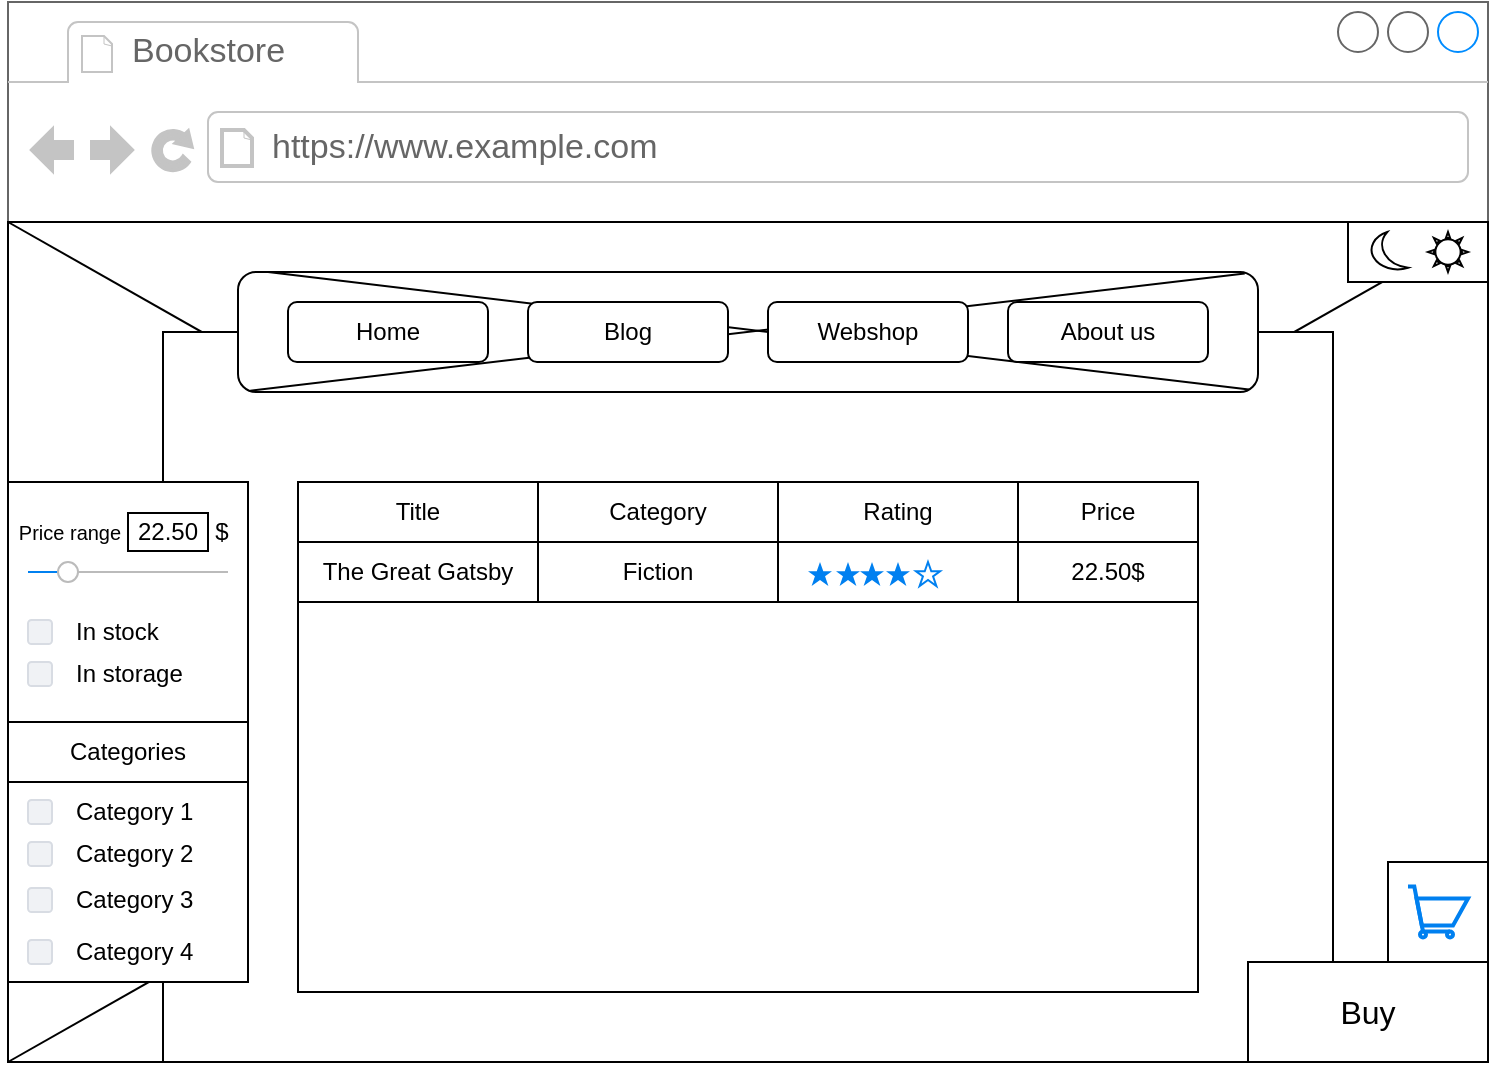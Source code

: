 <mxfile version="24.0.4" type="device">
  <diagram name="Page-1" id="2cc2dc42-3aac-f2a9-1cec-7a8b7cbee084">
    <mxGraphModel dx="1500" dy="899" grid="1" gridSize="10" guides="1" tooltips="1" connect="1" arrows="1" fold="1" page="1" pageScale="1" pageWidth="1100" pageHeight="850" background="none" math="0" shadow="0">
      <root>
        <mxCell id="0" />
        <mxCell id="1" parent="0" />
        <mxCell id="ZNkZt2BZPGhR_4YF77qX-10" value="" style="strokeWidth=1;shadow=0;dashed=0;align=center;html=1;shape=mxgraph.mockup.containers.browserWindow;rSize=0;strokeColor=#666666;strokeColor2=#008cff;strokeColor3=#c4c4c4;mainText=,;recursiveResize=0;" parent="1" vertex="1">
          <mxGeometry x="130" y="110" width="740" height="530" as="geometry" />
        </mxCell>
        <mxCell id="ZNkZt2BZPGhR_4YF77qX-11" value="Bookstore" style="strokeWidth=1;shadow=0;dashed=0;align=center;html=1;shape=mxgraph.mockup.containers.anchor;fontSize=17;fontColor=#666666;align=left;whiteSpace=wrap;" parent="ZNkZt2BZPGhR_4YF77qX-10" vertex="1">
          <mxGeometry x="60" y="12" width="110" height="26" as="geometry" />
        </mxCell>
        <mxCell id="ZNkZt2BZPGhR_4YF77qX-12" value="https://www.example.com" style="strokeWidth=1;shadow=0;dashed=0;align=center;html=1;shape=mxgraph.mockup.containers.anchor;rSize=0;fontSize=17;fontColor=#666666;align=left;" parent="ZNkZt2BZPGhR_4YF77qX-10" vertex="1">
          <mxGeometry x="130" y="60" width="250" height="26" as="geometry" />
        </mxCell>
        <mxCell id="ZNkZt2BZPGhR_4YF77qX-13" value="" style="rounded=0;whiteSpace=wrap;html=1;" parent="ZNkZt2BZPGhR_4YF77qX-10" vertex="1">
          <mxGeometry y="110" width="740" height="420" as="geometry" />
        </mxCell>
        <mxCell id="ZNkZt2BZPGhR_4YF77qX-14" value="" style="endArrow=none;html=1;rounded=0;entryX=1;entryY=0;entryDx=0;entryDy=0;exitX=0;exitY=1;exitDx=0;exitDy=0;" parent="ZNkZt2BZPGhR_4YF77qX-10" source="ZNkZt2BZPGhR_4YF77qX-33" target="ZNkZt2BZPGhR_4YF77qX-13" edge="1">
          <mxGeometry width="50" height="50" relative="1" as="geometry">
            <mxPoint x="350" y="420" as="sourcePoint" />
            <mxPoint x="400" y="370" as="targetPoint" />
          </mxGeometry>
        </mxCell>
        <mxCell id="ZNkZt2BZPGhR_4YF77qX-15" value="" style="endArrow=none;html=1;rounded=0;entryX=0;entryY=0;entryDx=0;entryDy=0;exitX=1;exitY=1;exitDx=0;exitDy=0;" parent="ZNkZt2BZPGhR_4YF77qX-10" source="ZNkZt2BZPGhR_4YF77qX-13" target="ZNkZt2BZPGhR_4YF77qX-13" edge="1">
          <mxGeometry width="50" height="50" relative="1" as="geometry">
            <mxPoint x="350" y="420" as="sourcePoint" />
            <mxPoint x="400" y="370" as="targetPoint" />
          </mxGeometry>
        </mxCell>
        <mxCell id="ZNkZt2BZPGhR_4YF77qX-34" value="" style="endArrow=none;html=1;rounded=0;entryX=1;entryY=0;entryDx=0;entryDy=0;exitX=0;exitY=1;exitDx=0;exitDy=0;" parent="ZNkZt2BZPGhR_4YF77qX-10" source="ZNkZt2BZPGhR_4YF77qX-13" target="ZNkZt2BZPGhR_4YF77qX-33" edge="1">
          <mxGeometry width="50" height="50" relative="1" as="geometry">
            <mxPoint x="130" y="630" as="sourcePoint" />
            <mxPoint x="870" y="210" as="targetPoint" />
          </mxGeometry>
        </mxCell>
        <mxCell id="ZNkZt2BZPGhR_4YF77qX-16" value="" style="rounded=0;whiteSpace=wrap;html=1;" parent="ZNkZt2BZPGhR_4YF77qX-10" vertex="1">
          <mxGeometry x="77.5" y="165" width="585" height="365" as="geometry" />
        </mxCell>
        <mxCell id="ZNkZt2BZPGhR_4YF77qX-19" value="" style="rounded=1;whiteSpace=wrap;html=1;" parent="ZNkZt2BZPGhR_4YF77qX-10" vertex="1">
          <mxGeometry x="115" y="135" width="510" height="60" as="geometry" />
        </mxCell>
        <mxCell id="ZNkZt2BZPGhR_4YF77qX-20" value="" style="endArrow=none;html=1;rounded=0;entryX=0.987;entryY=0.012;entryDx=0;entryDy=0;exitX=0.012;exitY=0.989;exitDx=0;exitDy=0;entryPerimeter=0;exitPerimeter=0;" parent="ZNkZt2BZPGhR_4YF77qX-10" source="ZNkZt2BZPGhR_4YF77qX-19" target="ZNkZt2BZPGhR_4YF77qX-19" edge="1">
          <mxGeometry width="50" height="50" relative="1" as="geometry">
            <mxPoint x="400" y="360" as="sourcePoint" />
            <mxPoint x="450" y="310" as="targetPoint" />
          </mxGeometry>
        </mxCell>
        <mxCell id="ZNkZt2BZPGhR_4YF77qX-21" value="" style="endArrow=none;html=1;rounded=0;entryX=0;entryY=0;entryDx=0;entryDy=0;exitX=0.991;exitY=0.98;exitDx=0;exitDy=0;exitPerimeter=0;" parent="ZNkZt2BZPGhR_4YF77qX-10" source="ZNkZt2BZPGhR_4YF77qX-19" edge="1">
          <mxGeometry width="50" height="50" relative="1" as="geometry">
            <mxPoint x="495" y="180" as="sourcePoint" />
            <mxPoint x="130.0" y="135" as="targetPoint" />
          </mxGeometry>
        </mxCell>
        <mxCell id="ZNkZt2BZPGhR_4YF77qX-22" value="Home" style="rounded=1;whiteSpace=wrap;html=1;" parent="ZNkZt2BZPGhR_4YF77qX-10" vertex="1">
          <mxGeometry x="140" y="150" width="100" height="30" as="geometry" />
        </mxCell>
        <mxCell id="ZNkZt2BZPGhR_4YF77qX-23" value="Blog" style="rounded=1;whiteSpace=wrap;html=1;" parent="ZNkZt2BZPGhR_4YF77qX-10" vertex="1">
          <mxGeometry x="260" y="150" width="100" height="30" as="geometry" />
        </mxCell>
        <mxCell id="ZNkZt2BZPGhR_4YF77qX-26" value="Webshop" style="rounded=1;whiteSpace=wrap;html=1;" parent="ZNkZt2BZPGhR_4YF77qX-10" vertex="1">
          <mxGeometry x="380" y="150" width="100" height="30" as="geometry" />
        </mxCell>
        <mxCell id="ZNkZt2BZPGhR_4YF77qX-31" value="About us" style="rounded=1;whiteSpace=wrap;html=1;" parent="ZNkZt2BZPGhR_4YF77qX-10" vertex="1">
          <mxGeometry x="500" y="150" width="100" height="30" as="geometry" />
        </mxCell>
        <mxCell id="ZNkZt2BZPGhR_4YF77qX-33" value="" style="rounded=0;whiteSpace=wrap;html=1;" parent="ZNkZt2BZPGhR_4YF77qX-10" vertex="1">
          <mxGeometry x="670" y="110" width="70" height="30" as="geometry" />
        </mxCell>
        <mxCell id="ZNkZt2BZPGhR_4YF77qX-36" value="" style="verticalLabelPosition=bottom;verticalAlign=top;html=1;shape=mxgraph.basic.moon" parent="ZNkZt2BZPGhR_4YF77qX-10" vertex="1">
          <mxGeometry x="680" y="115" width="20" height="20" as="geometry" />
        </mxCell>
        <mxCell id="ZNkZt2BZPGhR_4YF77qX-37" value="" style="verticalLabelPosition=bottom;verticalAlign=top;html=1;shape=mxgraph.basic.sun" parent="ZNkZt2BZPGhR_4YF77qX-10" vertex="1">
          <mxGeometry x="710" y="115" width="20" height="20" as="geometry" />
        </mxCell>
        <mxCell id="ZjC0xqu8nmLRP63CI6bb-12" value="" style="rounded=0;whiteSpace=wrap;html=1;" vertex="1" parent="ZNkZt2BZPGhR_4YF77qX-10">
          <mxGeometry x="145" y="240" width="450" height="255" as="geometry" />
        </mxCell>
        <mxCell id="ZjC0xqu8nmLRP63CI6bb-13" value="Buy" style="rounded=0;whiteSpace=wrap;html=1;fontSize=16;" vertex="1" parent="ZNkZt2BZPGhR_4YF77qX-10">
          <mxGeometry x="620" y="480" width="120" height="50" as="geometry" />
        </mxCell>
        <mxCell id="ZjC0xqu8nmLRP63CI6bb-15" value="" style="group" vertex="1" connectable="0" parent="ZNkZt2BZPGhR_4YF77qX-10">
          <mxGeometry y="360" width="120" height="130" as="geometry" />
        </mxCell>
        <mxCell id="ZjC0xqu8nmLRP63CI6bb-1" value="" style="rounded=0;whiteSpace=wrap;html=1;" vertex="1" parent="ZjC0xqu8nmLRP63CI6bb-15">
          <mxGeometry width="120" height="130" as="geometry" />
        </mxCell>
        <mxCell id="ZjC0xqu8nmLRP63CI6bb-6" value="Categories" style="rounded=0;whiteSpace=wrap;html=1;" vertex="1" parent="ZjC0xqu8nmLRP63CI6bb-15">
          <mxGeometry width="120" height="30" as="geometry" />
        </mxCell>
        <mxCell id="ZjC0xqu8nmLRP63CI6bb-7" value="Category 1" style="rounded=1;fillColor=#F0F2F5;strokeColor=#D8DCE3;align=left;verticalAlign=middle;fontStyle=0;fontSize=12;labelPosition=right;verticalLabelPosition=middle;spacingLeft=10;html=1;shadow=0;dashed=0" vertex="1" parent="ZjC0xqu8nmLRP63CI6bb-15">
          <mxGeometry x="10" y="39" width="12" height="12" as="geometry" />
        </mxCell>
        <mxCell id="ZjC0xqu8nmLRP63CI6bb-9" value="Category 2" style="rounded=1;fillColor=#F0F2F5;strokeColor=#D8DCE3;align=left;verticalAlign=middle;fontStyle=0;fontSize=12;labelPosition=right;verticalLabelPosition=middle;spacingLeft=10;html=1;shadow=0;dashed=0" vertex="1" parent="ZjC0xqu8nmLRP63CI6bb-15">
          <mxGeometry x="10" y="60" width="12" height="12" as="geometry" />
        </mxCell>
        <mxCell id="ZjC0xqu8nmLRP63CI6bb-10" value="Category 3" style="rounded=1;fillColor=#F0F2F5;strokeColor=#D8DCE3;align=left;verticalAlign=middle;fontStyle=0;fontSize=12;labelPosition=right;verticalLabelPosition=middle;spacingLeft=10;html=1;shadow=0;dashed=0" vertex="1" parent="ZjC0xqu8nmLRP63CI6bb-15">
          <mxGeometry x="10" y="83" width="12" height="12" as="geometry" />
        </mxCell>
        <mxCell id="ZjC0xqu8nmLRP63CI6bb-11" value="Category 4" style="rounded=1;fillColor=#F0F2F5;strokeColor=#D8DCE3;align=left;verticalAlign=middle;fontStyle=0;fontSize=12;labelPosition=right;verticalLabelPosition=middle;spacingLeft=10;html=1;shadow=0;dashed=0" vertex="1" parent="ZjC0xqu8nmLRP63CI6bb-15">
          <mxGeometry x="10" y="109" width="12" height="12" as="geometry" />
        </mxCell>
        <mxCell id="ZjC0xqu8nmLRP63CI6bb-14" value="" style="rounded=0;whiteSpace=wrap;html=1;" vertex="1" parent="ZNkZt2BZPGhR_4YF77qX-10">
          <mxGeometry y="240" width="120" height="120" as="geometry" />
        </mxCell>
        <mxCell id="ZjC0xqu8nmLRP63CI6bb-16" value="In stock" style="rounded=1;fillColor=#F0F2F5;strokeColor=#D8DCE3;align=left;verticalAlign=middle;fontStyle=0;fontSize=12;labelPosition=right;verticalLabelPosition=middle;spacingLeft=10;html=1;shadow=0;dashed=0" vertex="1" parent="ZNkZt2BZPGhR_4YF77qX-10">
          <mxGeometry x="10" y="309" width="12" height="12" as="geometry" />
        </mxCell>
        <mxCell id="ZjC0xqu8nmLRP63CI6bb-17" value="In storage" style="rounded=1;fillColor=#F0F2F5;strokeColor=#D8DCE3;align=left;verticalAlign=middle;fontStyle=0;fontSize=12;labelPosition=right;verticalLabelPosition=middle;spacingLeft=10;html=1;shadow=0;dashed=0" vertex="1" parent="ZNkZt2BZPGhR_4YF77qX-10">
          <mxGeometry x="10" y="330" width="12" height="12" as="geometry" />
        </mxCell>
        <mxCell id="ZjC0xqu8nmLRP63CI6bb-19" value="" style="html=1;verticalLabelPosition=bottom;labelBackgroundColor=#ffffff;verticalAlign=top;shadow=0;dashed=0;strokeWidth=1;shape=mxgraph.ios7ui.slider;barPos=20;strokeColor=#0080f0;strokeColor2=#a0a0a0;" vertex="1" parent="ZNkZt2BZPGhR_4YF77qX-10">
          <mxGeometry x="10" y="280" width="100" height="10" as="geometry" />
        </mxCell>
        <mxCell id="ZjC0xqu8nmLRP63CI6bb-20" value="22.50" style="rounded=0;whiteSpace=wrap;html=1;" vertex="1" parent="ZNkZt2BZPGhR_4YF77qX-10">
          <mxGeometry x="60" y="255.5" width="40" height="19" as="geometry" />
        </mxCell>
        <mxCell id="ZjC0xqu8nmLRP63CI6bb-21" value="$" style="text;html=1;align=center;verticalAlign=middle;whiteSpace=wrap;rounded=0;" vertex="1" parent="ZNkZt2BZPGhR_4YF77qX-10">
          <mxGeometry x="77" y="250" width="60" height="30" as="geometry" />
        </mxCell>
        <mxCell id="ZjC0xqu8nmLRP63CI6bb-22" value="Price range" style="text;html=1;align=center;verticalAlign=middle;whiteSpace=wrap;rounded=0;fontSize=10;" vertex="1" parent="ZNkZt2BZPGhR_4YF77qX-10">
          <mxGeometry x="-4" y="250" width="70" height="30" as="geometry" />
        </mxCell>
        <mxCell id="ZjC0xqu8nmLRP63CI6bb-23" value="Title" style="rounded=0;whiteSpace=wrap;html=1;" vertex="1" parent="ZNkZt2BZPGhR_4YF77qX-10">
          <mxGeometry x="145" y="240" width="120" height="30" as="geometry" />
        </mxCell>
        <mxCell id="ZjC0xqu8nmLRP63CI6bb-24" value="Category" style="rounded=0;whiteSpace=wrap;html=1;" vertex="1" parent="ZNkZt2BZPGhR_4YF77qX-10">
          <mxGeometry x="265" y="240" width="120" height="30" as="geometry" />
        </mxCell>
        <mxCell id="ZjC0xqu8nmLRP63CI6bb-25" value="Rating" style="rounded=0;whiteSpace=wrap;html=1;" vertex="1" parent="ZNkZt2BZPGhR_4YF77qX-10">
          <mxGeometry x="385" y="240" width="120" height="30" as="geometry" />
        </mxCell>
        <mxCell id="ZjC0xqu8nmLRP63CI6bb-26" value="Price" style="rounded=0;whiteSpace=wrap;html=1;" vertex="1" parent="ZNkZt2BZPGhR_4YF77qX-10">
          <mxGeometry x="505" y="240" width="90" height="30" as="geometry" />
        </mxCell>
        <mxCell id="ZjC0xqu8nmLRP63CI6bb-31" value="" style="group" vertex="1" connectable="0" parent="ZNkZt2BZPGhR_4YF77qX-10">
          <mxGeometry x="145" y="270" width="450" height="37" as="geometry" />
        </mxCell>
        <mxCell id="ZjC0xqu8nmLRP63CI6bb-38" value="" style="group" vertex="1" connectable="0" parent="ZjC0xqu8nmLRP63CI6bb-31">
          <mxGeometry width="450" height="30" as="geometry" />
        </mxCell>
        <mxCell id="ZjC0xqu8nmLRP63CI6bb-27" value="The Great Gatsby" style="rounded=0;whiteSpace=wrap;html=1;" vertex="1" parent="ZjC0xqu8nmLRP63CI6bb-38">
          <mxGeometry width="120" height="30" as="geometry" />
        </mxCell>
        <mxCell id="ZjC0xqu8nmLRP63CI6bb-28" value="Fiction" style="rounded=0;whiteSpace=wrap;html=1;" vertex="1" parent="ZjC0xqu8nmLRP63CI6bb-38">
          <mxGeometry x="120" width="120" height="30" as="geometry" />
        </mxCell>
        <mxCell id="ZjC0xqu8nmLRP63CI6bb-29" value="" style="rounded=0;whiteSpace=wrap;html=1;" vertex="1" parent="ZjC0xqu8nmLRP63CI6bb-38">
          <mxGeometry x="240" width="120" height="30" as="geometry" />
        </mxCell>
        <mxCell id="ZjC0xqu8nmLRP63CI6bb-30" value="22.50$" style="rounded=0;whiteSpace=wrap;html=1;" vertex="1" parent="ZjC0xqu8nmLRP63CI6bb-38">
          <mxGeometry x="360" width="90" height="30" as="geometry" />
        </mxCell>
        <mxCell id="ZjC0xqu8nmLRP63CI6bb-37" value="" style="group" vertex="1" connectable="0" parent="ZjC0xqu8nmLRP63CI6bb-38">
          <mxGeometry x="255" y="10" width="66" height="12" as="geometry" />
        </mxCell>
        <mxCell id="ZjC0xqu8nmLRP63CI6bb-32" value="" style="html=1;verticalLabelPosition=bottom;labelBackgroundColor=#ffffff;verticalAlign=top;shadow=0;dashed=0;strokeWidth=2;shape=mxgraph.ios7.misc.star;fillColor=#0080f0;strokeColor=none;sketch=0;" vertex="1" parent="ZjC0xqu8nmLRP63CI6bb-37">
          <mxGeometry width="12" height="12" as="geometry" />
        </mxCell>
        <mxCell id="ZjC0xqu8nmLRP63CI6bb-33" value="" style="html=1;verticalLabelPosition=bottom;labelBackgroundColor=#ffffff;verticalAlign=top;shadow=0;dashed=0;strokeWidth=2;shape=mxgraph.ios7.misc.star;fillColor=#0080f0;strokeColor=none;sketch=0;" vertex="1" parent="ZjC0xqu8nmLRP63CI6bb-37">
          <mxGeometry x="14" width="12" height="12" as="geometry" />
        </mxCell>
        <mxCell id="ZjC0xqu8nmLRP63CI6bb-34" value="" style="html=1;verticalLabelPosition=bottom;labelBackgroundColor=#ffffff;verticalAlign=top;shadow=0;dashed=0;strokeWidth=2;shape=mxgraph.ios7.misc.star;fillColor=#0080f0;strokeColor=none;sketch=0;" vertex="1" parent="ZjC0xqu8nmLRP63CI6bb-37">
          <mxGeometry x="26" width="12" height="12" as="geometry" />
        </mxCell>
        <mxCell id="ZjC0xqu8nmLRP63CI6bb-35" value="" style="html=1;verticalLabelPosition=bottom;labelBackgroundColor=#ffffff;verticalAlign=top;shadow=0;dashed=0;strokeWidth=2;shape=mxgraph.ios7.misc.star;fillColor=#0080f0;strokeColor=none;sketch=0;" vertex="1" parent="ZjC0xqu8nmLRP63CI6bb-37">
          <mxGeometry x="39" width="12" height="12" as="geometry" />
        </mxCell>
        <mxCell id="ZjC0xqu8nmLRP63CI6bb-36" value="" style="html=1;verticalLabelPosition=bottom;align=center;labelBackgroundColor=#ffffff;verticalAlign=top;strokeWidth=1;strokeColor=#0080F0;shadow=0;dashed=0;shape=mxgraph.ios7.icons.star;" vertex="1" parent="ZjC0xqu8nmLRP63CI6bb-37">
          <mxGeometry x="54" width="12" height="12" as="geometry" />
        </mxCell>
        <mxCell id="ZjC0xqu8nmLRP63CI6bb-40" value="" style="rounded=0;whiteSpace=wrap;html=1;" vertex="1" parent="ZNkZt2BZPGhR_4YF77qX-10">
          <mxGeometry x="690" y="430" width="50" height="50" as="geometry" />
        </mxCell>
        <mxCell id="ZjC0xqu8nmLRP63CI6bb-39" value="" style="html=1;verticalLabelPosition=bottom;align=center;labelBackgroundColor=#ffffff;verticalAlign=top;strokeWidth=2;strokeColor=#0080F0;shadow=0;dashed=0;shape=mxgraph.ios7.icons.shopping_cart;" vertex="1" parent="ZNkZt2BZPGhR_4YF77qX-10">
          <mxGeometry x="700" y="442.25" width="30" height="25.5" as="geometry" />
        </mxCell>
      </root>
    </mxGraphModel>
  </diagram>
</mxfile>
